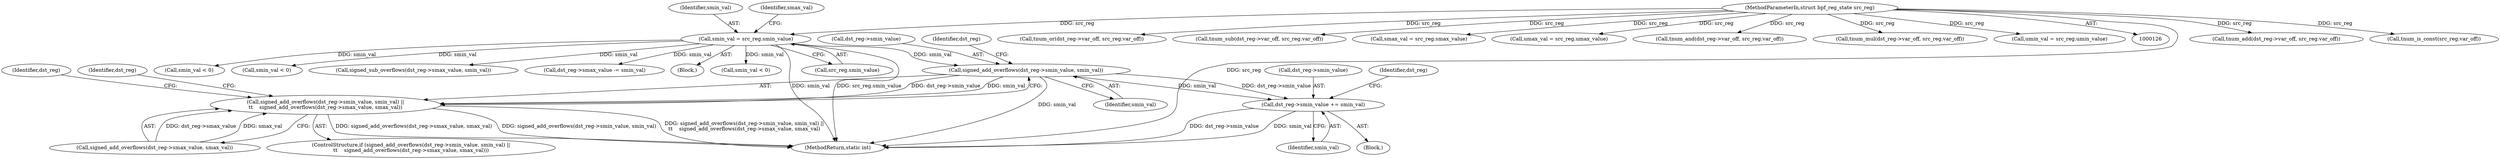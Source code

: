 digraph "0_linux_4374f256ce8182019353c0c639bb8d0695b4c941@pointer" {
"1000201" [label="(Call,signed_add_overflows(dst_reg->smin_value, smin_val))"];
"1000163" [label="(Call,smin_val = src_reg.smin_value)"];
"1000130" [label="(MethodParameterIn,struct bpf_reg_state src_reg)"];
"1000200" [label="(Call,signed_add_overflows(dst_reg->smin_value, smin_val) ||\n\t\t    signed_add_overflows(dst_reg->smax_value, smax_val))"];
"1000224" [label="(Call,dst_reg->smin_value += smin_val)"];
"1000130" [label="(MethodParameterIn,struct bpf_reg_state src_reg)"];
"1000131" [label="(Block,)"];
"1000277" [label="(Call,tnum_add(dst_reg->var_off, src_reg.var_off))"];
"1000376" [label="(Call,smin_val < 0)"];
"1000185" [label="(Call,tnum_is_const(src_reg.var_off))"];
"1000165" [label="(Call,src_reg.smin_value)"];
"1000563" [label="(Call,tnum_or(dst_reg->var_off, src_reg.var_off))"];
"1000224" [label="(Call,dst_reg->smin_value += smin_val)"];
"1000354" [label="(Call,tnum_sub(dst_reg->var_off, src_reg.var_off))"];
"1000199" [label="(ControlStructure,if (signed_add_overflows(dst_reg->smin_value, smin_val) ||\n\t\t    signed_add_overflows(dst_reg->smax_value, smax_val)))"];
"1000206" [label="(Call,signed_add_overflows(dst_reg->smax_value, smax_val))"];
"1000164" [label="(Identifier,smin_val)"];
"1000163" [label="(Call,smin_val = src_reg.smin_value)"];
"1000601" [label="(Call,smin_val < 0)"];
"1000168" [label="(Call,smax_val = src_reg.smax_value)"];
"1000506" [label="(Call,smin_val < 0)"];
"1000226" [label="(Identifier,dst_reg)"];
"1000801" [label="(MethodReturn,static int)"];
"1000293" [label="(Call,signed_sub_overflows(dst_reg->smax_value, smin_val))"];
"1000214" [label="(Identifier,dst_reg)"];
"1000178" [label="(Call,umax_val = src_reg.umax_value)"];
"1000208" [label="(Identifier,dst_reg)"];
"1000474" [label="(Call,tnum_and(dst_reg->var_off, src_reg.var_off))"];
"1000223" [label="(Block,)"];
"1000225" [label="(Call,dst_reg->smin_value)"];
"1000367" [label="(Call,tnum_mul(dst_reg->var_off, src_reg.var_off))"];
"1000169" [label="(Identifier,smax_val)"];
"1000231" [label="(Identifier,dst_reg)"];
"1000173" [label="(Call,umin_val = src_reg.umin_value)"];
"1000205" [label="(Identifier,smin_val)"];
"1000202" [label="(Call,dst_reg->smin_value)"];
"1000201" [label="(Call,signed_add_overflows(dst_reg->smin_value, smin_val))"];
"1000316" [label="(Call,dst_reg->smax_value -= smin_val)"];
"1000200" [label="(Call,signed_add_overflows(dst_reg->smin_value, smin_val) ||\n\t\t    signed_add_overflows(dst_reg->smax_value, smax_val))"];
"1000228" [label="(Identifier,smin_val)"];
"1000201" -> "1000200"  [label="AST: "];
"1000201" -> "1000205"  [label="CFG: "];
"1000202" -> "1000201"  [label="AST: "];
"1000205" -> "1000201"  [label="AST: "];
"1000208" -> "1000201"  [label="CFG: "];
"1000200" -> "1000201"  [label="CFG: "];
"1000201" -> "1000801"  [label="DDG: smin_val"];
"1000201" -> "1000200"  [label="DDG: dst_reg->smin_value"];
"1000201" -> "1000200"  [label="DDG: smin_val"];
"1000163" -> "1000201"  [label="DDG: smin_val"];
"1000201" -> "1000224"  [label="DDG: smin_val"];
"1000201" -> "1000224"  [label="DDG: dst_reg->smin_value"];
"1000163" -> "1000131"  [label="AST: "];
"1000163" -> "1000165"  [label="CFG: "];
"1000164" -> "1000163"  [label="AST: "];
"1000165" -> "1000163"  [label="AST: "];
"1000169" -> "1000163"  [label="CFG: "];
"1000163" -> "1000801"  [label="DDG: smin_val"];
"1000163" -> "1000801"  [label="DDG: src_reg.smin_value"];
"1000130" -> "1000163"  [label="DDG: src_reg"];
"1000163" -> "1000293"  [label="DDG: smin_val"];
"1000163" -> "1000316"  [label="DDG: smin_val"];
"1000163" -> "1000376"  [label="DDG: smin_val"];
"1000163" -> "1000506"  [label="DDG: smin_val"];
"1000163" -> "1000601"  [label="DDG: smin_val"];
"1000130" -> "1000126"  [label="AST: "];
"1000130" -> "1000801"  [label="DDG: src_reg"];
"1000130" -> "1000168"  [label="DDG: src_reg"];
"1000130" -> "1000173"  [label="DDG: src_reg"];
"1000130" -> "1000178"  [label="DDG: src_reg"];
"1000130" -> "1000185"  [label="DDG: src_reg"];
"1000130" -> "1000277"  [label="DDG: src_reg"];
"1000130" -> "1000354"  [label="DDG: src_reg"];
"1000130" -> "1000367"  [label="DDG: src_reg"];
"1000130" -> "1000474"  [label="DDG: src_reg"];
"1000130" -> "1000563"  [label="DDG: src_reg"];
"1000200" -> "1000199"  [label="AST: "];
"1000200" -> "1000206"  [label="CFG: "];
"1000206" -> "1000200"  [label="AST: "];
"1000214" -> "1000200"  [label="CFG: "];
"1000226" -> "1000200"  [label="CFG: "];
"1000200" -> "1000801"  [label="DDG: signed_add_overflows(dst_reg->smin_value, smin_val)"];
"1000200" -> "1000801"  [label="DDG: signed_add_overflows(dst_reg->smin_value, smin_val) ||\n\t\t    signed_add_overflows(dst_reg->smax_value, smax_val)"];
"1000200" -> "1000801"  [label="DDG: signed_add_overflows(dst_reg->smax_value, smax_val)"];
"1000206" -> "1000200"  [label="DDG: dst_reg->smax_value"];
"1000206" -> "1000200"  [label="DDG: smax_val"];
"1000224" -> "1000223"  [label="AST: "];
"1000224" -> "1000228"  [label="CFG: "];
"1000225" -> "1000224"  [label="AST: "];
"1000228" -> "1000224"  [label="AST: "];
"1000231" -> "1000224"  [label="CFG: "];
"1000224" -> "1000801"  [label="DDG: dst_reg->smin_value"];
"1000224" -> "1000801"  [label="DDG: smin_val"];
}
